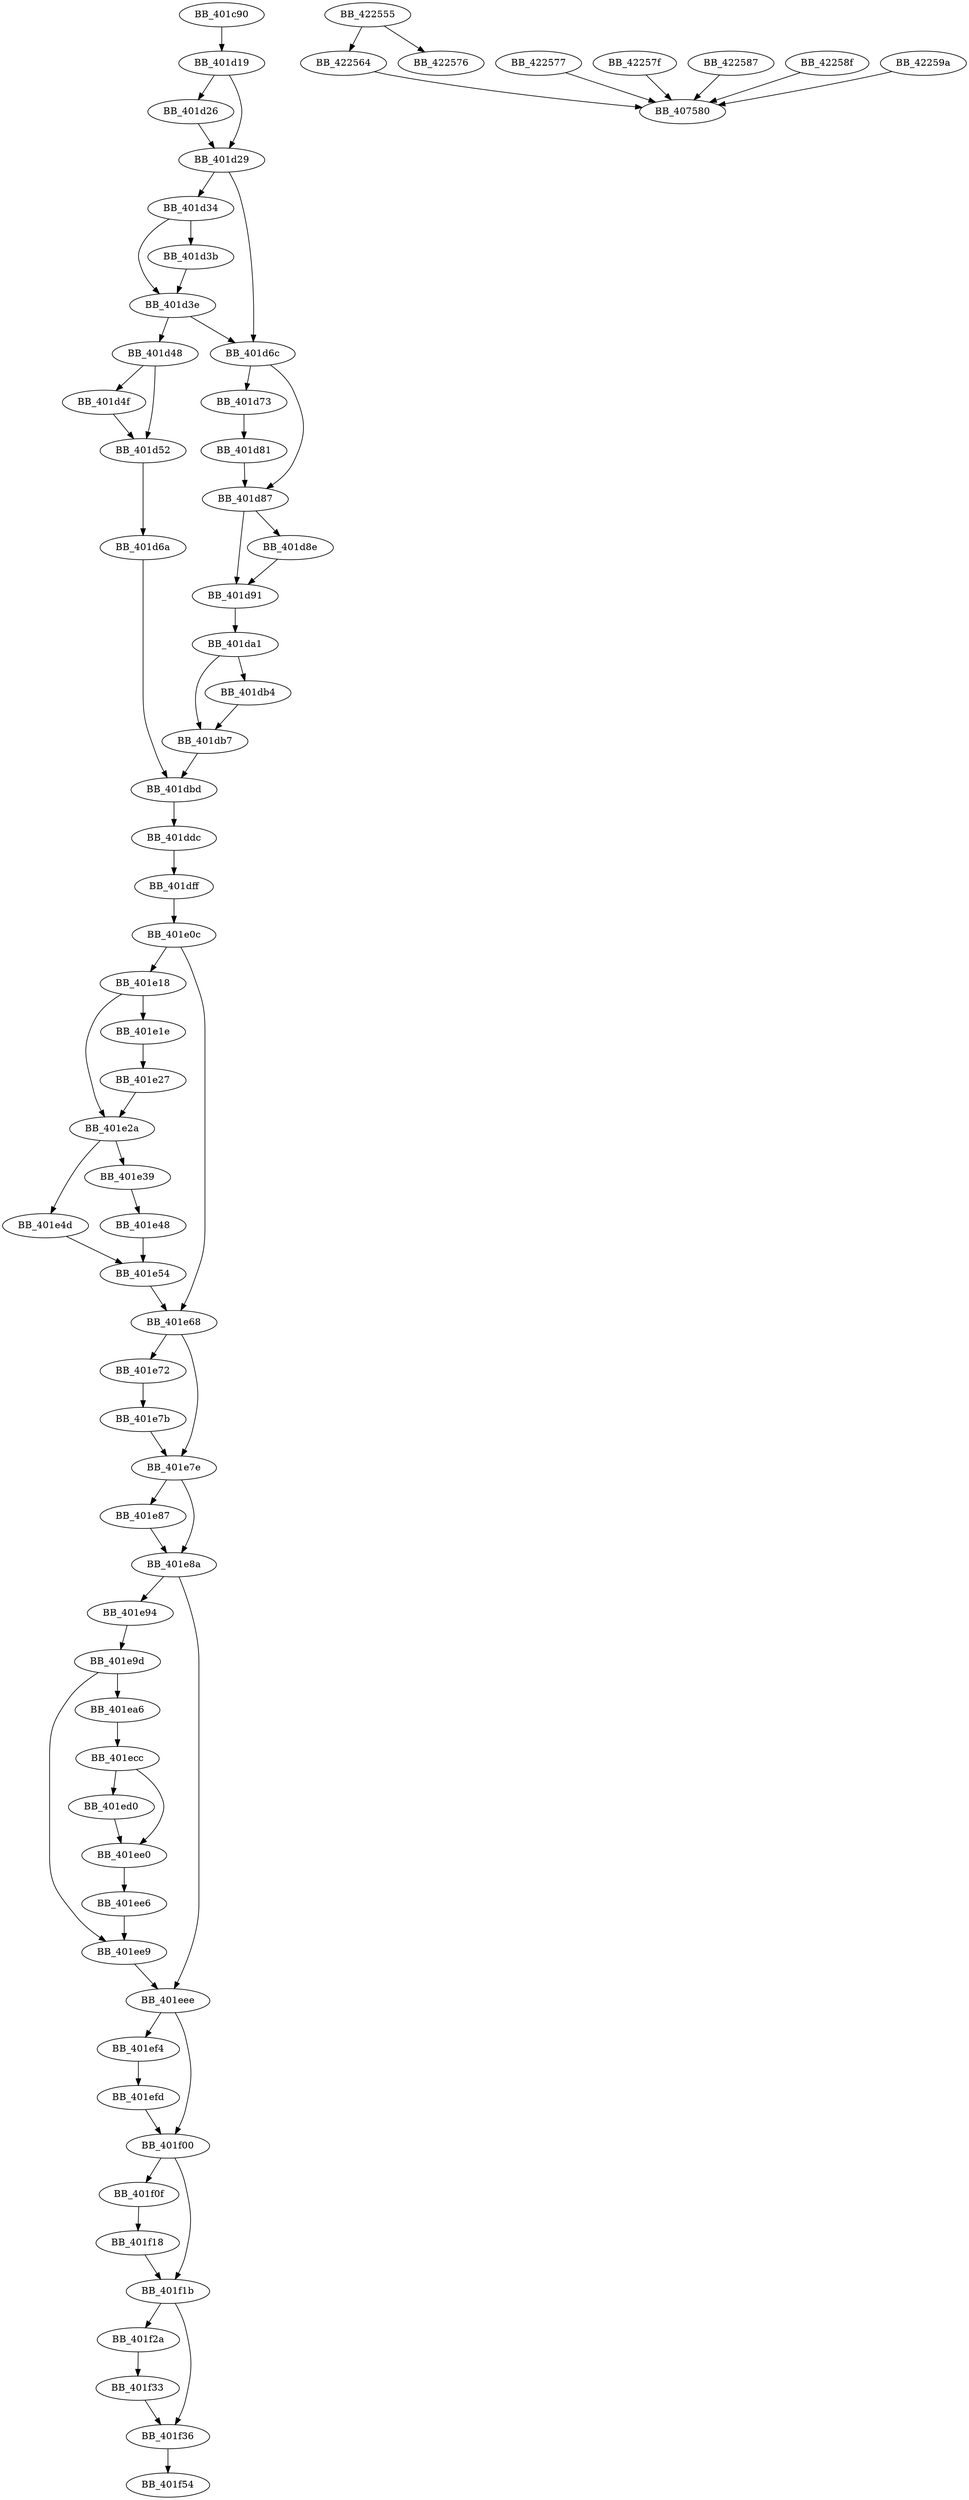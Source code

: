 DiGraph sub_401C90{
BB_401c90->BB_401d19
BB_401d19->BB_401d26
BB_401d19->BB_401d29
BB_401d26->BB_401d29
BB_401d29->BB_401d34
BB_401d29->BB_401d6c
BB_401d34->BB_401d3b
BB_401d34->BB_401d3e
BB_401d3b->BB_401d3e
BB_401d3e->BB_401d48
BB_401d3e->BB_401d6c
BB_401d48->BB_401d4f
BB_401d48->BB_401d52
BB_401d4f->BB_401d52
BB_401d52->BB_401d6a
BB_401d6a->BB_401dbd
BB_401d6c->BB_401d73
BB_401d6c->BB_401d87
BB_401d73->BB_401d81
BB_401d81->BB_401d87
BB_401d87->BB_401d8e
BB_401d87->BB_401d91
BB_401d8e->BB_401d91
BB_401d91->BB_401da1
BB_401da1->BB_401db4
BB_401da1->BB_401db7
BB_401db4->BB_401db7
BB_401db7->BB_401dbd
BB_401dbd->BB_401ddc
BB_401ddc->BB_401dff
BB_401dff->BB_401e0c
BB_401e0c->BB_401e18
BB_401e0c->BB_401e68
BB_401e18->BB_401e1e
BB_401e18->BB_401e2a
BB_401e1e->BB_401e27
BB_401e27->BB_401e2a
BB_401e2a->BB_401e39
BB_401e2a->BB_401e4d
BB_401e39->BB_401e48
BB_401e48->BB_401e54
BB_401e4d->BB_401e54
BB_401e54->BB_401e68
BB_401e68->BB_401e72
BB_401e68->BB_401e7e
BB_401e72->BB_401e7b
BB_401e7b->BB_401e7e
BB_401e7e->BB_401e87
BB_401e7e->BB_401e8a
BB_401e87->BB_401e8a
BB_401e8a->BB_401e94
BB_401e8a->BB_401eee
BB_401e94->BB_401e9d
BB_401e9d->BB_401ea6
BB_401e9d->BB_401ee9
BB_401ea6->BB_401ecc
BB_401ecc->BB_401ed0
BB_401ecc->BB_401ee0
BB_401ed0->BB_401ee0
BB_401ee0->BB_401ee6
BB_401ee6->BB_401ee9
BB_401ee9->BB_401eee
BB_401eee->BB_401ef4
BB_401eee->BB_401f00
BB_401ef4->BB_401efd
BB_401efd->BB_401f00
BB_401f00->BB_401f0f
BB_401f00->BB_401f1b
BB_401f0f->BB_401f18
BB_401f18->BB_401f1b
BB_401f1b->BB_401f2a
BB_401f1b->BB_401f36
BB_401f2a->BB_401f33
BB_401f33->BB_401f36
BB_401f36->BB_401f54
BB_422555->BB_422564
BB_422555->BB_422576
BB_422564->BB_407580
BB_422577->BB_407580
BB_42257f->BB_407580
BB_422587->BB_407580
BB_42258f->BB_407580
BB_42259a->BB_407580
}
